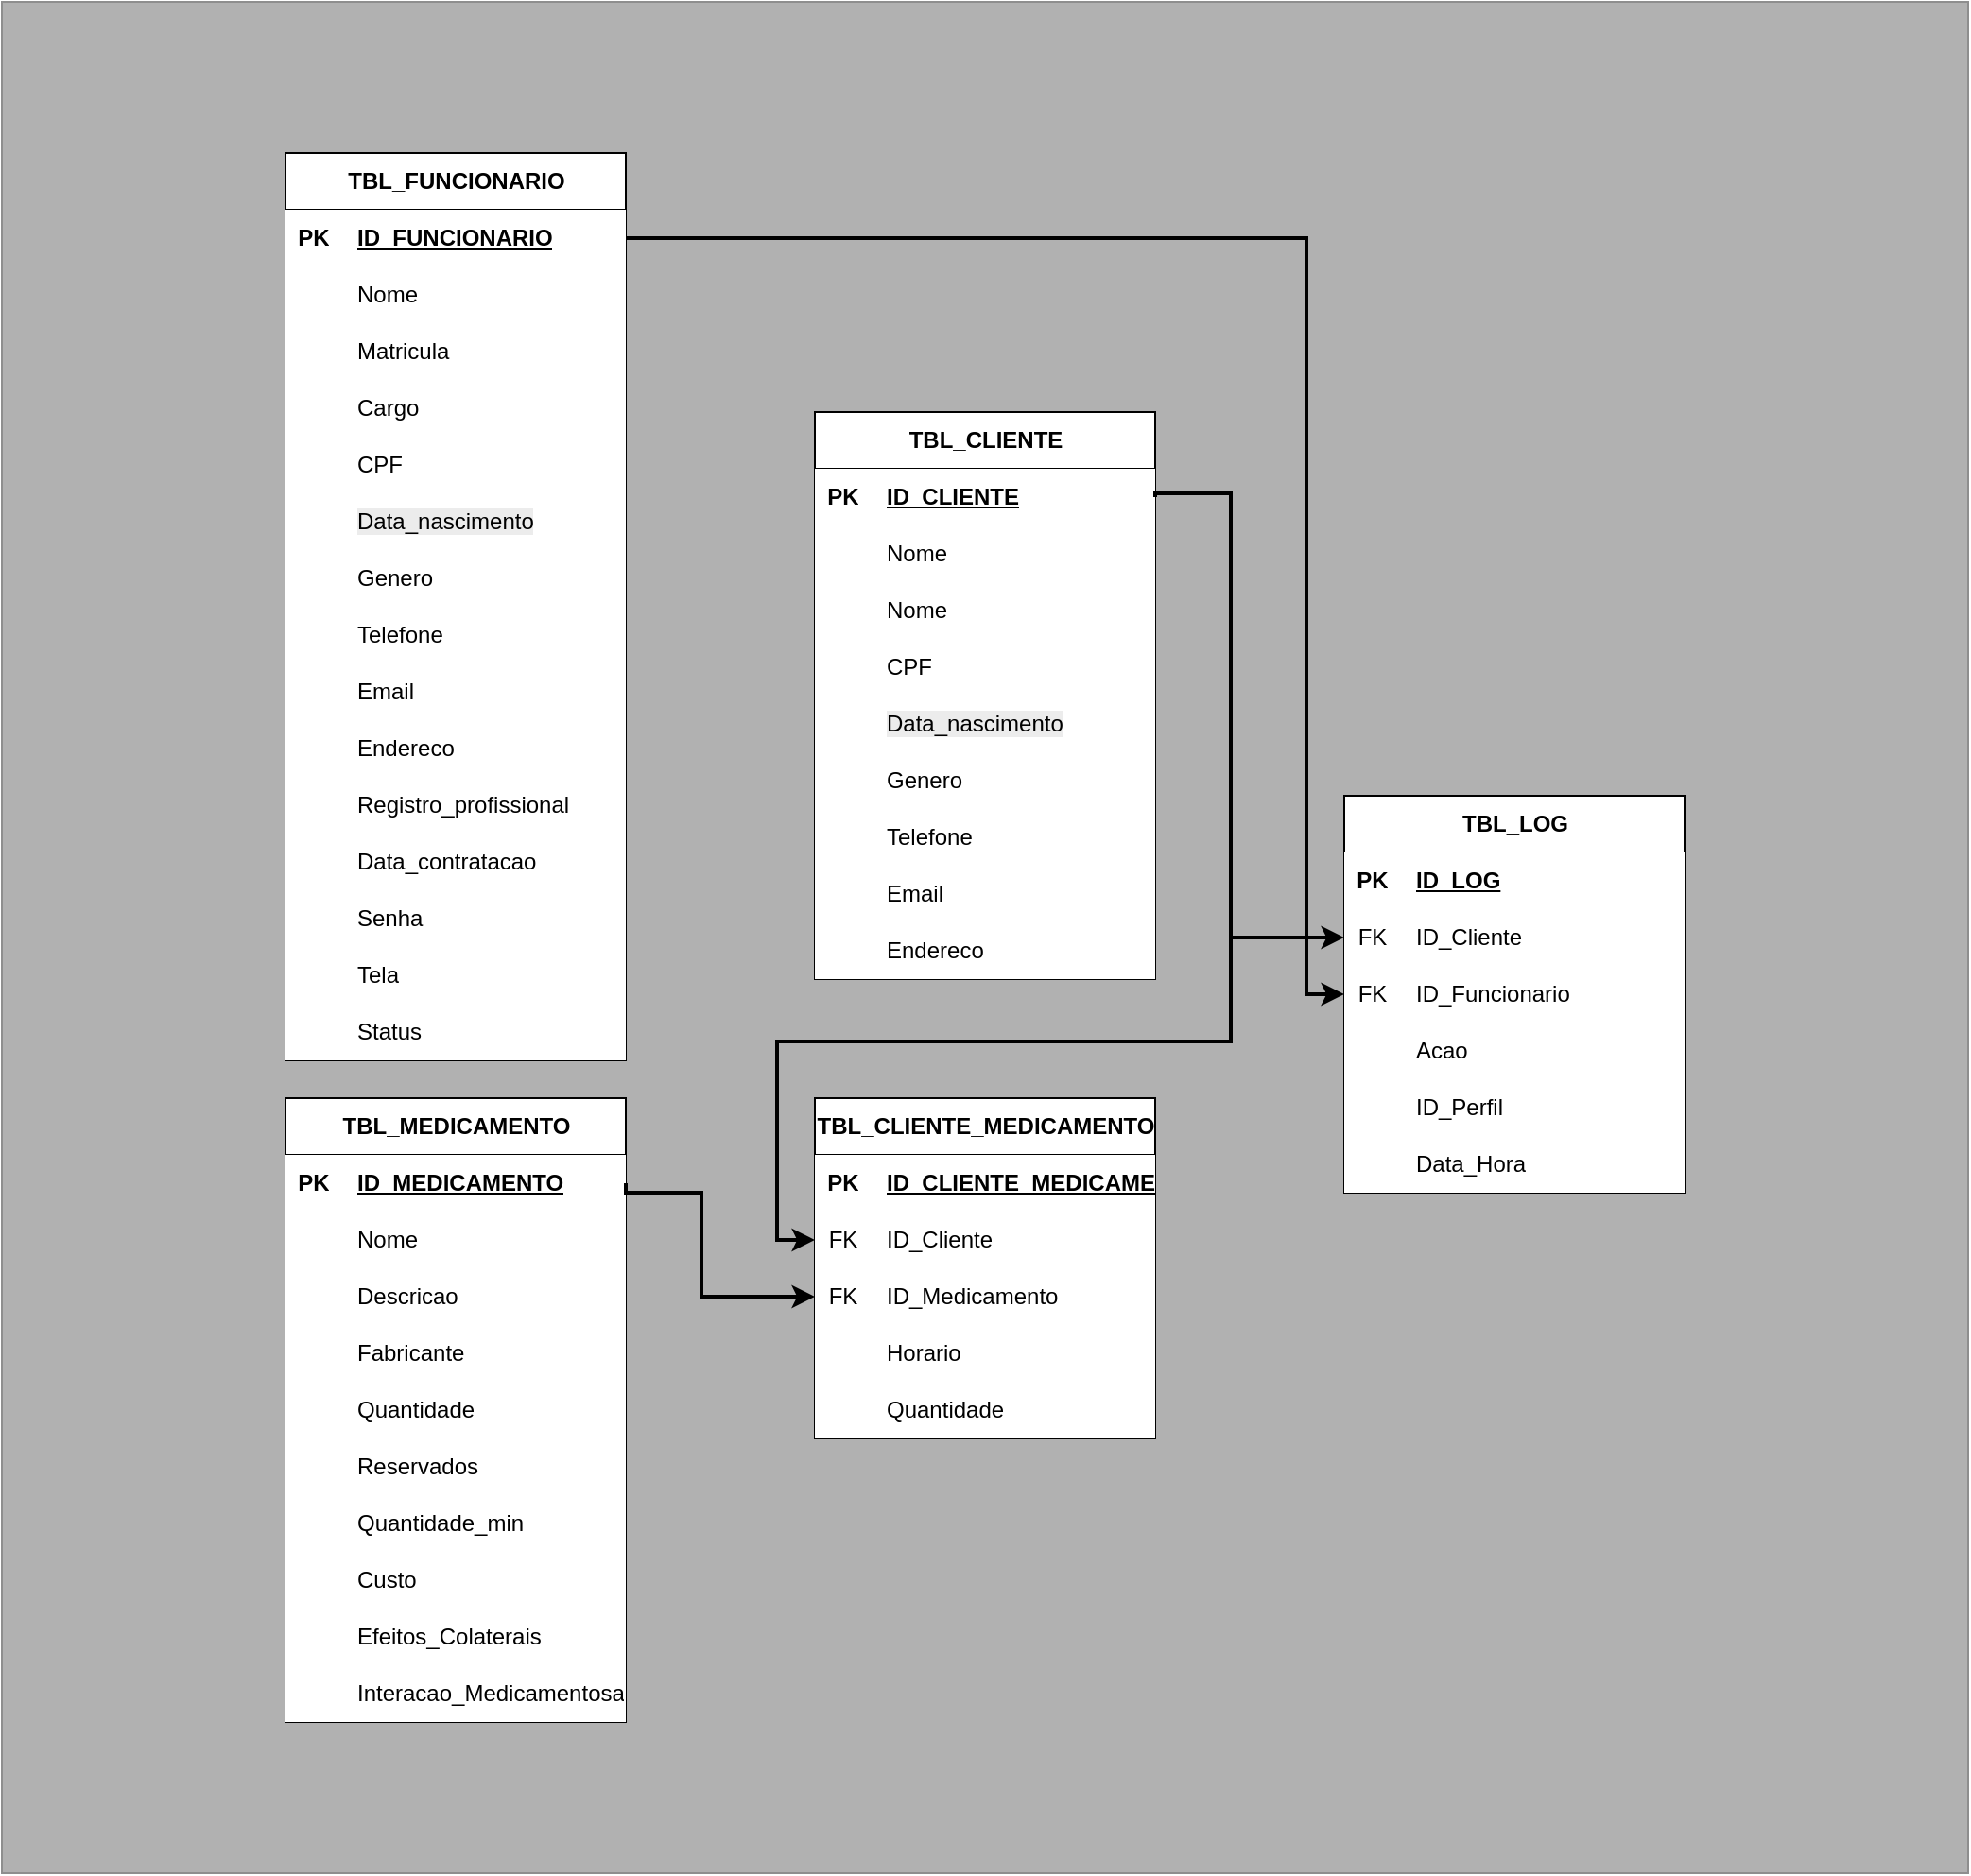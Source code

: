 <mxfile version="27.1.1">
  <diagram id="R2lEEEUBdFMjLlhIrx00" name="Page-1">
    <mxGraphModel dx="1787" dy="3187" grid="1" gridSize="10" guides="1" tooltips="1" connect="1" arrows="1" fold="1" page="1" pageScale="1" pageWidth="850" pageHeight="1100" math="0" shadow="0" extFonts="Permanent Marker^https://fonts.googleapis.com/css?family=Permanent+Marker">
      <root>
        <mxCell id="0" />
        <mxCell id="1" parent="0" />
        <mxCell id="wAN03dAoJCEaqv5T10zK-1" value="" style="rounded=0;whiteSpace=wrap;html=1;strokeColor=#8E8E8E;fillColor=#B1B1B1;" vertex="1" parent="1">
          <mxGeometry x="310" y="-1610" width="1040" height="990" as="geometry" />
        </mxCell>
        <mxCell id="UOVSBszDOQlBEGOEvt6C-40" value="&lt;font style=&quot;vertical-align: inherit;&quot;&gt;&lt;font style=&quot;vertical-align: inherit;&quot;&gt;TBL_CLIENTE&lt;/font&gt;&lt;/font&gt;" style="shape=table;startSize=30;container=1;collapsible=1;childLayout=tableLayout;fixedRows=1;rowLines=0;fontStyle=1;align=center;resizeLast=1;html=1;fillColor=default;" parent="1" vertex="1">
          <mxGeometry x="740" y="-1393" width="180" height="300" as="geometry" />
        </mxCell>
        <mxCell id="UOVSBszDOQlBEGOEvt6C-41" value="" style="shape=tableRow;horizontal=0;startSize=0;swimlaneHead=0;swimlaneBody=0;fillColor=default;collapsible=0;dropTarget=0;points=[[0,0.5],[1,0.5]];portConstraint=eastwest;top=0;left=0;right=0;bottom=1;" parent="UOVSBszDOQlBEGOEvt6C-40" vertex="1">
          <mxGeometry y="30" width="180" height="30" as="geometry" />
        </mxCell>
        <mxCell id="UOVSBszDOQlBEGOEvt6C-42" value="PK" style="shape=partialRectangle;connectable=0;fillColor=default;top=0;left=0;bottom=0;right=0;fontStyle=1;overflow=hidden;whiteSpace=wrap;html=1;" parent="UOVSBszDOQlBEGOEvt6C-41" vertex="1">
          <mxGeometry width="30" height="30" as="geometry">
            <mxRectangle width="30" height="30" as="alternateBounds" />
          </mxGeometry>
        </mxCell>
        <mxCell id="UOVSBszDOQlBEGOEvt6C-43" value="&lt;font style=&quot;vertical-align: inherit;&quot;&gt;&lt;font style=&quot;vertical-align: inherit;&quot;&gt;ID_CLIENTE&lt;/font&gt;&lt;/font&gt;" style="shape=partialRectangle;connectable=0;fillColor=default;top=0;left=0;bottom=0;right=0;align=left;spacingLeft=6;fontStyle=5;overflow=hidden;whiteSpace=wrap;html=1;" parent="UOVSBszDOQlBEGOEvt6C-41" vertex="1">
          <mxGeometry x="30" width="150" height="30" as="geometry">
            <mxRectangle width="150" height="30" as="alternateBounds" />
          </mxGeometry>
        </mxCell>
        <mxCell id="UOVSBszDOQlBEGOEvt6C-44" value="" style="shape=tableRow;horizontal=0;startSize=0;swimlaneHead=0;swimlaneBody=0;fillColor=default;collapsible=0;dropTarget=0;points=[[0,0.5],[1,0.5]];portConstraint=eastwest;top=0;left=0;right=0;bottom=0;" parent="UOVSBszDOQlBEGOEvt6C-40" vertex="1">
          <mxGeometry y="60" width="180" height="30" as="geometry" />
        </mxCell>
        <mxCell id="UOVSBszDOQlBEGOEvt6C-45" value="" style="shape=partialRectangle;connectable=0;fillColor=default;top=0;left=0;bottom=0;right=0;editable=1;overflow=hidden;whiteSpace=wrap;html=1;" parent="UOVSBszDOQlBEGOEvt6C-44" vertex="1">
          <mxGeometry width="30" height="30" as="geometry">
            <mxRectangle width="30" height="30" as="alternateBounds" />
          </mxGeometry>
        </mxCell>
        <mxCell id="UOVSBszDOQlBEGOEvt6C-46" value="Nome" style="shape=partialRectangle;connectable=0;fillColor=default;top=0;left=0;bottom=0;right=0;align=left;spacingLeft=6;overflow=hidden;whiteSpace=wrap;html=1;" parent="UOVSBszDOQlBEGOEvt6C-44" vertex="1">
          <mxGeometry x="30" width="150" height="30" as="geometry">
            <mxRectangle width="150" height="30" as="alternateBounds" />
          </mxGeometry>
        </mxCell>
        <mxCell id="UOVSBszDOQlBEGOEvt6C-352" value="" style="shape=tableRow;horizontal=0;startSize=0;swimlaneHead=0;swimlaneBody=0;fillColor=default;collapsible=0;dropTarget=0;points=[[0,0.5],[1,0.5]];portConstraint=eastwest;top=0;left=0;right=0;bottom=0;" parent="UOVSBszDOQlBEGOEvt6C-40" vertex="1">
          <mxGeometry y="90" width="180" height="30" as="geometry" />
        </mxCell>
        <mxCell id="UOVSBszDOQlBEGOEvt6C-353" value="" style="shape=partialRectangle;connectable=0;fillColor=default;top=0;left=0;bottom=0;right=0;editable=1;overflow=hidden;whiteSpace=wrap;html=1;" parent="UOVSBszDOQlBEGOEvt6C-352" vertex="1">
          <mxGeometry width="30" height="30" as="geometry">
            <mxRectangle width="30" height="30" as="alternateBounds" />
          </mxGeometry>
        </mxCell>
        <mxCell id="UOVSBszDOQlBEGOEvt6C-354" value="Nome" style="shape=partialRectangle;connectable=0;fillColor=default;top=0;left=0;bottom=0;right=0;align=left;spacingLeft=6;overflow=hidden;whiteSpace=wrap;html=1;" parent="UOVSBszDOQlBEGOEvt6C-352" vertex="1">
          <mxGeometry x="30" width="150" height="30" as="geometry">
            <mxRectangle width="150" height="30" as="alternateBounds" />
          </mxGeometry>
        </mxCell>
        <mxCell id="UOVSBszDOQlBEGOEvt6C-47" value="" style="shape=tableRow;horizontal=0;startSize=0;swimlaneHead=0;swimlaneBody=0;fillColor=default;collapsible=0;dropTarget=0;points=[[0,0.5],[1,0.5]];portConstraint=eastwest;top=0;left=0;right=0;bottom=0;" parent="UOVSBszDOQlBEGOEvt6C-40" vertex="1">
          <mxGeometry y="120" width="180" height="30" as="geometry" />
        </mxCell>
        <mxCell id="UOVSBszDOQlBEGOEvt6C-48" value="" style="shape=partialRectangle;connectable=0;fillColor=default;top=0;left=0;bottom=0;right=0;editable=1;overflow=hidden;whiteSpace=wrap;html=1;" parent="UOVSBszDOQlBEGOEvt6C-47" vertex="1">
          <mxGeometry width="30" height="30" as="geometry">
            <mxRectangle width="30" height="30" as="alternateBounds" />
          </mxGeometry>
        </mxCell>
        <mxCell id="UOVSBszDOQlBEGOEvt6C-49" value="CPF" style="shape=partialRectangle;connectable=0;fillColor=default;top=0;left=0;bottom=0;right=0;align=left;spacingLeft=6;overflow=hidden;whiteSpace=wrap;html=1;" parent="UOVSBszDOQlBEGOEvt6C-47" vertex="1">
          <mxGeometry x="30" width="150" height="30" as="geometry">
            <mxRectangle width="150" height="30" as="alternateBounds" />
          </mxGeometry>
        </mxCell>
        <mxCell id="UOVSBszDOQlBEGOEvt6C-149" style="shape=tableRow;horizontal=0;startSize=0;swimlaneHead=0;swimlaneBody=0;fillColor=default;collapsible=0;dropTarget=0;points=[[0,0.5],[1,0.5]];portConstraint=eastwest;top=0;left=0;right=0;bottom=0;" parent="UOVSBszDOQlBEGOEvt6C-40" vertex="1">
          <mxGeometry y="150" width="180" height="30" as="geometry" />
        </mxCell>
        <mxCell id="UOVSBszDOQlBEGOEvt6C-150" style="shape=partialRectangle;connectable=0;fillColor=default;top=0;left=0;bottom=0;right=0;editable=1;overflow=hidden;whiteSpace=wrap;html=1;" parent="UOVSBszDOQlBEGOEvt6C-149" vertex="1">
          <mxGeometry width="30" height="30" as="geometry">
            <mxRectangle width="30" height="30" as="alternateBounds" />
          </mxGeometry>
        </mxCell>
        <mxCell id="UOVSBszDOQlBEGOEvt6C-151" value="&lt;span style=&quot;color: rgb(0, 0, 0); font-family: Helvetica; font-size: 12px; font-style: normal; font-variant-ligatures: normal; font-variant-caps: normal; font-weight: 400; letter-spacing: normal; orphans: 2; text-align: left; text-indent: 0px; text-transform: none; widows: 2; word-spacing: 0px; -webkit-text-stroke-width: 0px; white-space: normal; background-color: rgb(236, 236, 236); text-decoration-thickness: initial; text-decoration-style: initial; text-decoration-color: initial; float: none; display: inline !important;&quot;&gt;Data_nascimento&lt;/span&gt;" style="shape=partialRectangle;connectable=0;fillColor=default;top=0;left=0;bottom=0;right=0;align=left;spacingLeft=6;overflow=hidden;whiteSpace=wrap;html=1;" parent="UOVSBszDOQlBEGOEvt6C-149" vertex="1">
          <mxGeometry x="30" width="150" height="30" as="geometry">
            <mxRectangle width="150" height="30" as="alternateBounds" />
          </mxGeometry>
        </mxCell>
        <mxCell id="UOVSBszDOQlBEGOEvt6C-50" value="" style="shape=tableRow;horizontal=0;startSize=0;swimlaneHead=0;swimlaneBody=0;fillColor=default;collapsible=0;dropTarget=0;points=[[0,0.5],[1,0.5]];portConstraint=eastwest;top=0;left=0;right=0;bottom=0;" parent="UOVSBszDOQlBEGOEvt6C-40" vertex="1">
          <mxGeometry y="180" width="180" height="30" as="geometry" />
        </mxCell>
        <mxCell id="UOVSBszDOQlBEGOEvt6C-51" value="" style="shape=partialRectangle;connectable=0;fillColor=default;top=0;left=0;bottom=0;right=0;editable=1;overflow=hidden;whiteSpace=wrap;html=1;" parent="UOVSBszDOQlBEGOEvt6C-50" vertex="1">
          <mxGeometry width="30" height="30" as="geometry">
            <mxRectangle width="30" height="30" as="alternateBounds" />
          </mxGeometry>
        </mxCell>
        <mxCell id="UOVSBszDOQlBEGOEvt6C-52" value="Genero" style="shape=partialRectangle;connectable=0;fillColor=default;top=0;left=0;bottom=0;right=0;align=left;spacingLeft=6;overflow=hidden;whiteSpace=wrap;html=1;" parent="UOVSBszDOQlBEGOEvt6C-50" vertex="1">
          <mxGeometry x="30" width="150" height="30" as="geometry">
            <mxRectangle width="150" height="30" as="alternateBounds" />
          </mxGeometry>
        </mxCell>
        <mxCell id="UOVSBszDOQlBEGOEvt6C-152" style="shape=tableRow;horizontal=0;startSize=0;swimlaneHead=0;swimlaneBody=0;fillColor=default;collapsible=0;dropTarget=0;points=[[0,0.5],[1,0.5]];portConstraint=eastwest;top=0;left=0;right=0;bottom=0;" parent="UOVSBszDOQlBEGOEvt6C-40" vertex="1">
          <mxGeometry y="210" width="180" height="30" as="geometry" />
        </mxCell>
        <mxCell id="UOVSBszDOQlBEGOEvt6C-153" style="shape=partialRectangle;connectable=0;fillColor=default;top=0;left=0;bottom=0;right=0;editable=1;overflow=hidden;whiteSpace=wrap;html=1;" parent="UOVSBszDOQlBEGOEvt6C-152" vertex="1">
          <mxGeometry width="30" height="30" as="geometry">
            <mxRectangle width="30" height="30" as="alternateBounds" />
          </mxGeometry>
        </mxCell>
        <mxCell id="UOVSBszDOQlBEGOEvt6C-154" value="Telefone" style="shape=partialRectangle;connectable=0;fillColor=default;top=0;left=0;bottom=0;right=0;align=left;spacingLeft=6;overflow=hidden;whiteSpace=wrap;html=1;" parent="UOVSBszDOQlBEGOEvt6C-152" vertex="1">
          <mxGeometry x="30" width="150" height="30" as="geometry">
            <mxRectangle width="150" height="30" as="alternateBounds" />
          </mxGeometry>
        </mxCell>
        <mxCell id="UOVSBszDOQlBEGOEvt6C-165" style="shape=tableRow;horizontal=0;startSize=0;swimlaneHead=0;swimlaneBody=0;fillColor=default;collapsible=0;dropTarget=0;points=[[0,0.5],[1,0.5]];portConstraint=eastwest;top=0;left=0;right=0;bottom=0;" parent="UOVSBszDOQlBEGOEvt6C-40" vertex="1">
          <mxGeometry y="240" width="180" height="30" as="geometry" />
        </mxCell>
        <mxCell id="UOVSBszDOQlBEGOEvt6C-166" style="shape=partialRectangle;connectable=0;fillColor=default;top=0;left=0;bottom=0;right=0;editable=1;overflow=hidden;whiteSpace=wrap;html=1;" parent="UOVSBszDOQlBEGOEvt6C-165" vertex="1">
          <mxGeometry width="30" height="30" as="geometry">
            <mxRectangle width="30" height="30" as="alternateBounds" />
          </mxGeometry>
        </mxCell>
        <mxCell id="UOVSBszDOQlBEGOEvt6C-167" value="Email" style="shape=partialRectangle;connectable=0;fillColor=default;top=0;left=0;bottom=0;right=0;align=left;spacingLeft=6;overflow=hidden;whiteSpace=wrap;html=1;" parent="UOVSBszDOQlBEGOEvt6C-165" vertex="1">
          <mxGeometry x="30" width="150" height="30" as="geometry">
            <mxRectangle width="150" height="30" as="alternateBounds" />
          </mxGeometry>
        </mxCell>
        <mxCell id="UOVSBszDOQlBEGOEvt6C-168" style="shape=tableRow;horizontal=0;startSize=0;swimlaneHead=0;swimlaneBody=0;fillColor=default;collapsible=0;dropTarget=0;points=[[0,0.5],[1,0.5]];portConstraint=eastwest;top=0;left=0;right=0;bottom=0;" parent="UOVSBszDOQlBEGOEvt6C-40" vertex="1">
          <mxGeometry y="270" width="180" height="30" as="geometry" />
        </mxCell>
        <mxCell id="UOVSBszDOQlBEGOEvt6C-169" style="shape=partialRectangle;connectable=0;fillColor=default;top=0;left=0;bottom=0;right=0;editable=1;overflow=hidden;whiteSpace=wrap;html=1;" parent="UOVSBszDOQlBEGOEvt6C-168" vertex="1">
          <mxGeometry width="30" height="30" as="geometry">
            <mxRectangle width="30" height="30" as="alternateBounds" />
          </mxGeometry>
        </mxCell>
        <mxCell id="UOVSBszDOQlBEGOEvt6C-170" value="Endereco" style="shape=partialRectangle;connectable=0;fillColor=default;top=0;left=0;bottom=0;right=0;align=left;spacingLeft=6;overflow=hidden;whiteSpace=wrap;html=1;" parent="UOVSBszDOQlBEGOEvt6C-168" vertex="1">
          <mxGeometry x="30" width="150" height="30" as="geometry">
            <mxRectangle width="150" height="30" as="alternateBounds" />
          </mxGeometry>
        </mxCell>
        <mxCell id="UOVSBszDOQlBEGOEvt6C-66" value="&lt;font style=&quot;vertical-align: inherit;&quot;&gt;&lt;font style=&quot;vertical-align: inherit;&quot;&gt;TBL_MEDICAMENTO&lt;/font&gt;&lt;/font&gt;" style="shape=table;startSize=30;container=1;collapsible=1;childLayout=tableLayout;fixedRows=1;rowLines=0;fontStyle=1;align=center;resizeLast=1;html=1;fillColor=default;" parent="1" vertex="1">
          <mxGeometry x="460" y="-1030" width="180" height="330" as="geometry" />
        </mxCell>
        <mxCell id="UOVSBszDOQlBEGOEvt6C-67" value="" style="shape=tableRow;horizontal=0;startSize=0;swimlaneHead=0;swimlaneBody=0;fillColor=default;collapsible=0;dropTarget=0;points=[[0,0.5],[1,0.5]];portConstraint=eastwest;top=0;left=0;right=0;bottom=1;" parent="UOVSBszDOQlBEGOEvt6C-66" vertex="1">
          <mxGeometry y="30" width="180" height="30" as="geometry" />
        </mxCell>
        <mxCell id="UOVSBszDOQlBEGOEvt6C-68" value="PK" style="shape=partialRectangle;connectable=0;fillColor=default;top=0;left=0;bottom=0;right=0;fontStyle=1;overflow=hidden;whiteSpace=wrap;html=1;" parent="UOVSBszDOQlBEGOEvt6C-67" vertex="1">
          <mxGeometry width="30" height="30" as="geometry">
            <mxRectangle width="30" height="30" as="alternateBounds" />
          </mxGeometry>
        </mxCell>
        <mxCell id="UOVSBszDOQlBEGOEvt6C-69" value="&lt;font style=&quot;vertical-align: inherit;&quot;&gt;&lt;font style=&quot;vertical-align: inherit;&quot;&gt;ID_MEDICAMENTO&lt;/font&gt;&lt;/font&gt;" style="shape=partialRectangle;connectable=0;fillColor=default;top=0;left=0;bottom=0;right=0;align=left;spacingLeft=6;fontStyle=5;overflow=hidden;whiteSpace=wrap;html=1;" parent="UOVSBszDOQlBEGOEvt6C-67" vertex="1">
          <mxGeometry x="30" width="150" height="30" as="geometry">
            <mxRectangle width="150" height="30" as="alternateBounds" />
          </mxGeometry>
        </mxCell>
        <mxCell id="UOVSBszDOQlBEGOEvt6C-70" value="" style="shape=tableRow;horizontal=0;startSize=0;swimlaneHead=0;swimlaneBody=0;fillColor=default;collapsible=0;dropTarget=0;points=[[0,0.5],[1,0.5]];portConstraint=eastwest;top=0;left=0;right=0;bottom=0;" parent="UOVSBszDOQlBEGOEvt6C-66" vertex="1">
          <mxGeometry y="60" width="180" height="30" as="geometry" />
        </mxCell>
        <mxCell id="UOVSBszDOQlBEGOEvt6C-71" value="" style="shape=partialRectangle;connectable=0;fillColor=default;top=0;left=0;bottom=0;right=0;editable=1;overflow=hidden;whiteSpace=wrap;html=1;" parent="UOVSBszDOQlBEGOEvt6C-70" vertex="1">
          <mxGeometry width="30" height="30" as="geometry">
            <mxRectangle width="30" height="30" as="alternateBounds" />
          </mxGeometry>
        </mxCell>
        <mxCell id="UOVSBszDOQlBEGOEvt6C-72" value="Nome" style="shape=partialRectangle;connectable=0;fillColor=default;top=0;left=0;bottom=0;right=0;align=left;spacingLeft=6;overflow=hidden;whiteSpace=wrap;html=1;" parent="UOVSBszDOQlBEGOEvt6C-70" vertex="1">
          <mxGeometry x="30" width="150" height="30" as="geometry">
            <mxRectangle width="150" height="30" as="alternateBounds" />
          </mxGeometry>
        </mxCell>
        <mxCell id="UOVSBszDOQlBEGOEvt6C-73" value="" style="shape=tableRow;horizontal=0;startSize=0;swimlaneHead=0;swimlaneBody=0;fillColor=default;collapsible=0;dropTarget=0;points=[[0,0.5],[1,0.5]];portConstraint=eastwest;top=0;left=0;right=0;bottom=0;" parent="UOVSBszDOQlBEGOEvt6C-66" vertex="1">
          <mxGeometry y="90" width="180" height="30" as="geometry" />
        </mxCell>
        <mxCell id="UOVSBszDOQlBEGOEvt6C-74" value="" style="shape=partialRectangle;connectable=0;fillColor=default;top=0;left=0;bottom=0;right=0;editable=1;overflow=hidden;whiteSpace=wrap;html=1;" parent="UOVSBszDOQlBEGOEvt6C-73" vertex="1">
          <mxGeometry width="30" height="30" as="geometry">
            <mxRectangle width="30" height="30" as="alternateBounds" />
          </mxGeometry>
        </mxCell>
        <mxCell id="UOVSBszDOQlBEGOEvt6C-75" value="Descricao" style="shape=partialRectangle;connectable=0;fillColor=default;top=0;left=0;bottom=0;right=0;align=left;spacingLeft=6;overflow=hidden;whiteSpace=wrap;html=1;" parent="UOVSBszDOQlBEGOEvt6C-73" vertex="1">
          <mxGeometry x="30" width="150" height="30" as="geometry">
            <mxRectangle width="150" height="30" as="alternateBounds" />
          </mxGeometry>
        </mxCell>
        <mxCell id="UOVSBszDOQlBEGOEvt6C-76" value="" style="shape=tableRow;horizontal=0;startSize=0;swimlaneHead=0;swimlaneBody=0;fillColor=default;collapsible=0;dropTarget=0;points=[[0,0.5],[1,0.5]];portConstraint=eastwest;top=0;left=0;right=0;bottom=0;" parent="UOVSBszDOQlBEGOEvt6C-66" vertex="1">
          <mxGeometry y="120" width="180" height="30" as="geometry" />
        </mxCell>
        <mxCell id="UOVSBszDOQlBEGOEvt6C-77" value="" style="shape=partialRectangle;connectable=0;fillColor=default;top=0;left=0;bottom=0;right=0;editable=1;overflow=hidden;whiteSpace=wrap;html=1;" parent="UOVSBszDOQlBEGOEvt6C-76" vertex="1">
          <mxGeometry width="30" height="30" as="geometry">
            <mxRectangle width="30" height="30" as="alternateBounds" />
          </mxGeometry>
        </mxCell>
        <mxCell id="UOVSBszDOQlBEGOEvt6C-78" value="Fabricante" style="shape=partialRectangle;connectable=0;fillColor=default;top=0;left=0;bottom=0;right=0;align=left;spacingLeft=6;overflow=hidden;whiteSpace=wrap;html=1;" parent="UOVSBszDOQlBEGOEvt6C-76" vertex="1">
          <mxGeometry x="30" width="150" height="30" as="geometry">
            <mxRectangle width="150" height="30" as="alternateBounds" />
          </mxGeometry>
        </mxCell>
        <mxCell id="UOVSBszDOQlBEGOEvt6C-235" style="shape=tableRow;horizontal=0;startSize=0;swimlaneHead=0;swimlaneBody=0;fillColor=default;collapsible=0;dropTarget=0;points=[[0,0.5],[1,0.5]];portConstraint=eastwest;top=0;left=0;right=0;bottom=0;" parent="UOVSBszDOQlBEGOEvt6C-66" vertex="1">
          <mxGeometry y="150" width="180" height="30" as="geometry" />
        </mxCell>
        <mxCell id="UOVSBszDOQlBEGOEvt6C-236" style="shape=partialRectangle;connectable=0;fillColor=default;top=0;left=0;bottom=0;right=0;editable=1;overflow=hidden;whiteSpace=wrap;html=1;" parent="UOVSBszDOQlBEGOEvt6C-235" vertex="1">
          <mxGeometry width="30" height="30" as="geometry">
            <mxRectangle width="30" height="30" as="alternateBounds" />
          </mxGeometry>
        </mxCell>
        <mxCell id="UOVSBszDOQlBEGOEvt6C-237" value="Quantidade" style="shape=partialRectangle;connectable=0;fillColor=default;top=0;left=0;bottom=0;right=0;align=left;spacingLeft=6;overflow=hidden;whiteSpace=wrap;html=1;" parent="UOVSBszDOQlBEGOEvt6C-235" vertex="1">
          <mxGeometry x="30" width="150" height="30" as="geometry">
            <mxRectangle width="150" height="30" as="alternateBounds" />
          </mxGeometry>
        </mxCell>
        <mxCell id="UOVSBszDOQlBEGOEvt6C-241" style="shape=tableRow;horizontal=0;startSize=0;swimlaneHead=0;swimlaneBody=0;fillColor=default;collapsible=0;dropTarget=0;points=[[0,0.5],[1,0.5]];portConstraint=eastwest;top=0;left=0;right=0;bottom=0;" parent="UOVSBszDOQlBEGOEvt6C-66" vertex="1">
          <mxGeometry y="180" width="180" height="30" as="geometry" />
        </mxCell>
        <mxCell id="UOVSBszDOQlBEGOEvt6C-242" style="shape=partialRectangle;connectable=0;fillColor=default;top=0;left=0;bottom=0;right=0;editable=1;overflow=hidden;whiteSpace=wrap;html=1;" parent="UOVSBszDOQlBEGOEvt6C-241" vertex="1">
          <mxGeometry width="30" height="30" as="geometry">
            <mxRectangle width="30" height="30" as="alternateBounds" />
          </mxGeometry>
        </mxCell>
        <mxCell id="UOVSBszDOQlBEGOEvt6C-243" value="Reservados" style="shape=partialRectangle;connectable=0;fillColor=default;top=0;left=0;bottom=0;right=0;align=left;spacingLeft=6;overflow=hidden;whiteSpace=wrap;html=1;" parent="UOVSBszDOQlBEGOEvt6C-241" vertex="1">
          <mxGeometry x="30" width="150" height="30" as="geometry">
            <mxRectangle width="150" height="30" as="alternateBounds" />
          </mxGeometry>
        </mxCell>
        <mxCell id="UOVSBszDOQlBEGOEvt6C-232" style="shape=tableRow;horizontal=0;startSize=0;swimlaneHead=0;swimlaneBody=0;fillColor=default;collapsible=0;dropTarget=0;points=[[0,0.5],[1,0.5]];portConstraint=eastwest;top=0;left=0;right=0;bottom=0;" parent="UOVSBszDOQlBEGOEvt6C-66" vertex="1">
          <mxGeometry y="210" width="180" height="30" as="geometry" />
        </mxCell>
        <mxCell id="UOVSBszDOQlBEGOEvt6C-233" style="shape=partialRectangle;connectable=0;fillColor=default;top=0;left=0;bottom=0;right=0;editable=1;overflow=hidden;whiteSpace=wrap;html=1;" parent="UOVSBszDOQlBEGOEvt6C-232" vertex="1">
          <mxGeometry width="30" height="30" as="geometry">
            <mxRectangle width="30" height="30" as="alternateBounds" />
          </mxGeometry>
        </mxCell>
        <mxCell id="UOVSBszDOQlBEGOEvt6C-234" value="Quantidade_min" style="shape=partialRectangle;connectable=0;fillColor=default;top=0;left=0;bottom=0;right=0;align=left;spacingLeft=6;overflow=hidden;whiteSpace=wrap;html=1;" parent="UOVSBszDOQlBEGOEvt6C-232" vertex="1">
          <mxGeometry x="30" width="150" height="30" as="geometry">
            <mxRectangle width="150" height="30" as="alternateBounds" />
          </mxGeometry>
        </mxCell>
        <mxCell id="UOVSBszDOQlBEGOEvt6C-229" style="shape=tableRow;horizontal=0;startSize=0;swimlaneHead=0;swimlaneBody=0;fillColor=default;collapsible=0;dropTarget=0;points=[[0,0.5],[1,0.5]];portConstraint=eastwest;top=0;left=0;right=0;bottom=0;" parent="UOVSBszDOQlBEGOEvt6C-66" vertex="1">
          <mxGeometry y="240" width="180" height="30" as="geometry" />
        </mxCell>
        <mxCell id="UOVSBszDOQlBEGOEvt6C-230" style="shape=partialRectangle;connectable=0;fillColor=default;top=0;left=0;bottom=0;right=0;editable=1;overflow=hidden;whiteSpace=wrap;html=1;" parent="UOVSBszDOQlBEGOEvt6C-229" vertex="1">
          <mxGeometry width="30" height="30" as="geometry">
            <mxRectangle width="30" height="30" as="alternateBounds" />
          </mxGeometry>
        </mxCell>
        <mxCell id="UOVSBszDOQlBEGOEvt6C-231" value="Custo" style="shape=partialRectangle;connectable=0;fillColor=default;top=0;left=0;bottom=0;right=0;align=left;spacingLeft=6;overflow=hidden;whiteSpace=wrap;html=1;" parent="UOVSBszDOQlBEGOEvt6C-229" vertex="1">
          <mxGeometry x="30" width="150" height="30" as="geometry">
            <mxRectangle width="150" height="30" as="alternateBounds" />
          </mxGeometry>
        </mxCell>
        <mxCell id="UOVSBszDOQlBEGOEvt6C-226" style="shape=tableRow;horizontal=0;startSize=0;swimlaneHead=0;swimlaneBody=0;fillColor=default;collapsible=0;dropTarget=0;points=[[0,0.5],[1,0.5]];portConstraint=eastwest;top=0;left=0;right=0;bottom=0;" parent="UOVSBszDOQlBEGOEvt6C-66" vertex="1">
          <mxGeometry y="270" width="180" height="30" as="geometry" />
        </mxCell>
        <mxCell id="UOVSBszDOQlBEGOEvt6C-227" style="shape=partialRectangle;connectable=0;fillColor=default;top=0;left=0;bottom=0;right=0;editable=1;overflow=hidden;whiteSpace=wrap;html=1;" parent="UOVSBszDOQlBEGOEvt6C-226" vertex="1">
          <mxGeometry width="30" height="30" as="geometry">
            <mxRectangle width="30" height="30" as="alternateBounds" />
          </mxGeometry>
        </mxCell>
        <mxCell id="UOVSBszDOQlBEGOEvt6C-228" value="Efeitos_Colaterais" style="shape=partialRectangle;connectable=0;fillColor=default;top=0;left=0;bottom=0;right=0;align=left;spacingLeft=6;overflow=hidden;whiteSpace=wrap;html=1;" parent="UOVSBszDOQlBEGOEvt6C-226" vertex="1">
          <mxGeometry x="30" width="150" height="30" as="geometry">
            <mxRectangle width="150" height="30" as="alternateBounds" />
          </mxGeometry>
        </mxCell>
        <mxCell id="UOVSBszDOQlBEGOEvt6C-223" style="shape=tableRow;horizontal=0;startSize=0;swimlaneHead=0;swimlaneBody=0;fillColor=default;collapsible=0;dropTarget=0;points=[[0,0.5],[1,0.5]];portConstraint=eastwest;top=0;left=0;right=0;bottom=0;" parent="UOVSBszDOQlBEGOEvt6C-66" vertex="1">
          <mxGeometry y="300" width="180" height="30" as="geometry" />
        </mxCell>
        <mxCell id="UOVSBszDOQlBEGOEvt6C-224" style="shape=partialRectangle;connectable=0;fillColor=default;top=0;left=0;bottom=0;right=0;editable=1;overflow=hidden;whiteSpace=wrap;html=1;" parent="UOVSBszDOQlBEGOEvt6C-223" vertex="1">
          <mxGeometry width="30" height="30" as="geometry">
            <mxRectangle width="30" height="30" as="alternateBounds" />
          </mxGeometry>
        </mxCell>
        <mxCell id="UOVSBszDOQlBEGOEvt6C-225" value="Interacao_Medicamentosa" style="shape=partialRectangle;connectable=0;fillColor=default;top=0;left=0;bottom=0;right=0;align=left;spacingLeft=6;overflow=hidden;whiteSpace=wrap;html=1;" parent="UOVSBszDOQlBEGOEvt6C-223" vertex="1">
          <mxGeometry x="30" width="150" height="30" as="geometry">
            <mxRectangle width="150" height="30" as="alternateBounds" />
          </mxGeometry>
        </mxCell>
        <mxCell id="UOVSBszDOQlBEGOEvt6C-79" value="&lt;font style=&quot;vertical-align: inherit;&quot;&gt;&lt;font style=&quot;vertical-align: inherit;&quot;&gt;TBL_CLIENTE_MEDICAMENTO&lt;/font&gt;&lt;/font&gt;" style="shape=table;startSize=30;container=1;collapsible=1;childLayout=tableLayout;fixedRows=1;rowLines=0;fontStyle=1;align=center;resizeLast=1;html=1;fillColor=default;" parent="1" vertex="1">
          <mxGeometry x="740" y="-1030" width="180" height="180" as="geometry" />
        </mxCell>
        <mxCell id="UOVSBszDOQlBEGOEvt6C-80" value="" style="shape=tableRow;horizontal=0;startSize=0;swimlaneHead=0;swimlaneBody=0;fillColor=default;collapsible=0;dropTarget=0;points=[[0,0.5],[1,0.5]];portConstraint=eastwest;top=0;left=0;right=0;bottom=1;" parent="UOVSBszDOQlBEGOEvt6C-79" vertex="1">
          <mxGeometry y="30" width="180" height="30" as="geometry" />
        </mxCell>
        <mxCell id="UOVSBszDOQlBEGOEvt6C-81" value="PK" style="shape=partialRectangle;connectable=0;fillColor=default;top=0;left=0;bottom=0;right=0;fontStyle=1;overflow=hidden;whiteSpace=wrap;html=1;" parent="UOVSBszDOQlBEGOEvt6C-80" vertex="1">
          <mxGeometry width="30" height="30" as="geometry">
            <mxRectangle width="30" height="30" as="alternateBounds" />
          </mxGeometry>
        </mxCell>
        <mxCell id="UOVSBszDOQlBEGOEvt6C-82" value="&lt;font style=&quot;vertical-align: inherit;&quot;&gt;&lt;font style=&quot;vertical-align: inherit;&quot;&gt;ID_CLIENTE_MEDICAMENTO&lt;/font&gt;&lt;/font&gt;" style="shape=partialRectangle;connectable=0;fillColor=default;top=0;left=0;bottom=0;right=0;align=left;spacingLeft=6;fontStyle=5;overflow=hidden;whiteSpace=wrap;html=1;" parent="UOVSBszDOQlBEGOEvt6C-80" vertex="1">
          <mxGeometry x="30" width="150" height="30" as="geometry">
            <mxRectangle width="150" height="30" as="alternateBounds" />
          </mxGeometry>
        </mxCell>
        <mxCell id="UOVSBszDOQlBEGOEvt6C-83" value="" style="shape=tableRow;horizontal=0;startSize=0;swimlaneHead=0;swimlaneBody=0;fillColor=default;collapsible=0;dropTarget=0;points=[[0,0.5],[1,0.5]];portConstraint=eastwest;top=0;left=0;right=0;bottom=0;" parent="UOVSBszDOQlBEGOEvt6C-79" vertex="1">
          <mxGeometry y="60" width="180" height="30" as="geometry" />
        </mxCell>
        <mxCell id="UOVSBszDOQlBEGOEvt6C-84" value="FK" style="shape=partialRectangle;connectable=0;fillColor=default;top=0;left=0;bottom=0;right=0;editable=1;overflow=hidden;whiteSpace=wrap;html=1;" parent="UOVSBszDOQlBEGOEvt6C-83" vertex="1">
          <mxGeometry width="30" height="30" as="geometry">
            <mxRectangle width="30" height="30" as="alternateBounds" />
          </mxGeometry>
        </mxCell>
        <mxCell id="UOVSBszDOQlBEGOEvt6C-85" value="ID_Cliente" style="shape=partialRectangle;connectable=0;fillColor=default;top=0;left=0;bottom=0;right=0;align=left;spacingLeft=6;overflow=hidden;whiteSpace=wrap;html=1;" parent="UOVSBszDOQlBEGOEvt6C-83" vertex="1">
          <mxGeometry x="30" width="150" height="30" as="geometry">
            <mxRectangle width="150" height="30" as="alternateBounds" />
          </mxGeometry>
        </mxCell>
        <mxCell id="UOVSBszDOQlBEGOEvt6C-86" value="" style="shape=tableRow;horizontal=0;startSize=0;swimlaneHead=0;swimlaneBody=0;fillColor=default;collapsible=0;dropTarget=0;points=[[0,0.5],[1,0.5]];portConstraint=eastwest;top=0;left=0;right=0;bottom=0;" parent="UOVSBszDOQlBEGOEvt6C-79" vertex="1">
          <mxGeometry y="90" width="180" height="30" as="geometry" />
        </mxCell>
        <mxCell id="UOVSBszDOQlBEGOEvt6C-87" value="FK" style="shape=partialRectangle;connectable=0;fillColor=default;top=0;left=0;bottom=0;right=0;editable=1;overflow=hidden;whiteSpace=wrap;html=1;" parent="UOVSBszDOQlBEGOEvt6C-86" vertex="1">
          <mxGeometry width="30" height="30" as="geometry">
            <mxRectangle width="30" height="30" as="alternateBounds" />
          </mxGeometry>
        </mxCell>
        <mxCell id="UOVSBszDOQlBEGOEvt6C-88" value="ID_Medicamento" style="shape=partialRectangle;connectable=0;fillColor=default;top=0;left=0;bottom=0;right=0;align=left;spacingLeft=6;overflow=hidden;whiteSpace=wrap;html=1;" parent="UOVSBszDOQlBEGOEvt6C-86" vertex="1">
          <mxGeometry x="30" width="150" height="30" as="geometry">
            <mxRectangle width="150" height="30" as="alternateBounds" />
          </mxGeometry>
        </mxCell>
        <mxCell id="UOVSBszDOQlBEGOEvt6C-89" value="" style="shape=tableRow;horizontal=0;startSize=0;swimlaneHead=0;swimlaneBody=0;fillColor=default;collapsible=0;dropTarget=0;points=[[0,0.5],[1,0.5]];portConstraint=eastwest;top=0;left=0;right=0;bottom=0;" parent="UOVSBszDOQlBEGOEvt6C-79" vertex="1">
          <mxGeometry y="120" width="180" height="30" as="geometry" />
        </mxCell>
        <mxCell id="UOVSBszDOQlBEGOEvt6C-90" value="" style="shape=partialRectangle;connectable=0;fillColor=default;top=0;left=0;bottom=0;right=0;editable=1;overflow=hidden;whiteSpace=wrap;html=1;" parent="UOVSBszDOQlBEGOEvt6C-89" vertex="1">
          <mxGeometry width="30" height="30" as="geometry">
            <mxRectangle width="30" height="30" as="alternateBounds" />
          </mxGeometry>
        </mxCell>
        <mxCell id="UOVSBszDOQlBEGOEvt6C-91" value="Horario" style="shape=partialRectangle;connectable=0;fillColor=default;top=0;left=0;bottom=0;right=0;align=left;spacingLeft=6;overflow=hidden;whiteSpace=wrap;html=1;" parent="UOVSBszDOQlBEGOEvt6C-89" vertex="1">
          <mxGeometry x="30" width="150" height="30" as="geometry">
            <mxRectangle width="150" height="30" as="alternateBounds" />
          </mxGeometry>
        </mxCell>
        <mxCell id="UOVSBszDOQlBEGOEvt6C-346" style="shape=tableRow;horizontal=0;startSize=0;swimlaneHead=0;swimlaneBody=0;fillColor=default;collapsible=0;dropTarget=0;points=[[0,0.5],[1,0.5]];portConstraint=eastwest;top=0;left=0;right=0;bottom=0;" parent="UOVSBszDOQlBEGOEvt6C-79" vertex="1">
          <mxGeometry y="150" width="180" height="30" as="geometry" />
        </mxCell>
        <mxCell id="UOVSBszDOQlBEGOEvt6C-347" style="shape=partialRectangle;connectable=0;fillColor=default;top=0;left=0;bottom=0;right=0;editable=1;overflow=hidden;whiteSpace=wrap;html=1;" parent="UOVSBszDOQlBEGOEvt6C-346" vertex="1">
          <mxGeometry width="30" height="30" as="geometry">
            <mxRectangle width="30" height="30" as="alternateBounds" />
          </mxGeometry>
        </mxCell>
        <mxCell id="UOVSBszDOQlBEGOEvt6C-348" value="Quantidade" style="shape=partialRectangle;connectable=0;fillColor=default;top=0;left=0;bottom=0;right=0;align=left;spacingLeft=6;overflow=hidden;whiteSpace=wrap;html=1;" parent="UOVSBszDOQlBEGOEvt6C-346" vertex="1">
          <mxGeometry x="30" width="150" height="30" as="geometry">
            <mxRectangle width="150" height="30" as="alternateBounds" />
          </mxGeometry>
        </mxCell>
        <mxCell id="UOVSBszDOQlBEGOEvt6C-171" value="&lt;font style=&quot;vertical-align: inherit;&quot;&gt;&lt;font style=&quot;vertical-align: inherit;&quot;&gt;TBL_FUNCIONARIO&lt;/font&gt;&lt;/font&gt;" style="shape=table;startSize=30;container=1;collapsible=1;childLayout=tableLayout;fixedRows=1;rowLines=0;fontStyle=1;align=center;resizeLast=1;html=1;fillColor=default;" parent="1" vertex="1">
          <mxGeometry x="460" y="-1530" width="180" height="480" as="geometry" />
        </mxCell>
        <mxCell id="UOVSBszDOQlBEGOEvt6C-172" value="" style="shape=tableRow;horizontal=0;startSize=0;swimlaneHead=0;swimlaneBody=0;fillColor=default;collapsible=0;dropTarget=0;points=[[0,0.5],[1,0.5]];portConstraint=eastwest;top=0;left=0;right=0;bottom=1;" parent="UOVSBszDOQlBEGOEvt6C-171" vertex="1">
          <mxGeometry y="30" width="180" height="30" as="geometry" />
        </mxCell>
        <mxCell id="UOVSBszDOQlBEGOEvt6C-173" value="PK" style="shape=partialRectangle;connectable=0;fillColor=default;top=0;left=0;bottom=0;right=0;fontStyle=1;overflow=hidden;whiteSpace=wrap;html=1;" parent="UOVSBszDOQlBEGOEvt6C-172" vertex="1">
          <mxGeometry width="30" height="30" as="geometry">
            <mxRectangle width="30" height="30" as="alternateBounds" />
          </mxGeometry>
        </mxCell>
        <mxCell id="UOVSBszDOQlBEGOEvt6C-174" value="&lt;font style=&quot;vertical-align: inherit;&quot;&gt;&lt;font style=&quot;vertical-align: inherit;&quot;&gt;ID_FUNCIONARIO&lt;/font&gt;&lt;/font&gt;" style="shape=partialRectangle;connectable=0;fillColor=default;top=0;left=0;bottom=0;right=0;align=left;spacingLeft=6;fontStyle=5;overflow=hidden;whiteSpace=wrap;html=1;" parent="UOVSBszDOQlBEGOEvt6C-172" vertex="1">
          <mxGeometry x="30" width="150" height="30" as="geometry">
            <mxRectangle width="150" height="30" as="alternateBounds" />
          </mxGeometry>
        </mxCell>
        <mxCell id="UOVSBszDOQlBEGOEvt6C-175" value="" style="shape=tableRow;horizontal=0;startSize=0;swimlaneHead=0;swimlaneBody=0;fillColor=default;collapsible=0;dropTarget=0;points=[[0,0.5],[1,0.5]];portConstraint=eastwest;top=0;left=0;right=0;bottom=0;" parent="UOVSBszDOQlBEGOEvt6C-171" vertex="1">
          <mxGeometry y="60" width="180" height="30" as="geometry" />
        </mxCell>
        <mxCell id="UOVSBszDOQlBEGOEvt6C-176" value="" style="shape=partialRectangle;connectable=0;fillColor=default;top=0;left=0;bottom=0;right=0;editable=1;overflow=hidden;whiteSpace=wrap;html=1;" parent="UOVSBszDOQlBEGOEvt6C-175" vertex="1">
          <mxGeometry width="30" height="30" as="geometry">
            <mxRectangle width="30" height="30" as="alternateBounds" />
          </mxGeometry>
        </mxCell>
        <mxCell id="UOVSBszDOQlBEGOEvt6C-177" value="Nome" style="shape=partialRectangle;connectable=0;fillColor=default;top=0;left=0;bottom=0;right=0;align=left;spacingLeft=6;overflow=hidden;whiteSpace=wrap;html=1;" parent="UOVSBszDOQlBEGOEvt6C-175" vertex="1">
          <mxGeometry x="30" width="150" height="30" as="geometry">
            <mxRectangle width="150" height="30" as="alternateBounds" />
          </mxGeometry>
        </mxCell>
        <mxCell id="UOVSBszDOQlBEGOEvt6C-199" style="shape=tableRow;horizontal=0;startSize=0;swimlaneHead=0;swimlaneBody=0;fillColor=default;collapsible=0;dropTarget=0;points=[[0,0.5],[1,0.5]];portConstraint=eastwest;top=0;left=0;right=0;bottom=0;" parent="UOVSBszDOQlBEGOEvt6C-171" vertex="1">
          <mxGeometry y="90" width="180" height="30" as="geometry" />
        </mxCell>
        <mxCell id="UOVSBszDOQlBEGOEvt6C-200" style="shape=partialRectangle;connectable=0;fillColor=default;top=0;left=0;bottom=0;right=0;editable=1;overflow=hidden;whiteSpace=wrap;html=1;" parent="UOVSBszDOQlBEGOEvt6C-199" vertex="1">
          <mxGeometry width="30" height="30" as="geometry">
            <mxRectangle width="30" height="30" as="alternateBounds" />
          </mxGeometry>
        </mxCell>
        <mxCell id="UOVSBszDOQlBEGOEvt6C-201" value="Matricula" style="shape=partialRectangle;connectable=0;fillColor=default;top=0;left=0;bottom=0;right=0;align=left;spacingLeft=6;overflow=hidden;whiteSpace=wrap;html=1;" parent="UOVSBszDOQlBEGOEvt6C-199" vertex="1">
          <mxGeometry x="30" width="150" height="30" as="geometry">
            <mxRectangle width="150" height="30" as="alternateBounds" />
          </mxGeometry>
        </mxCell>
        <mxCell id="UOVSBszDOQlBEGOEvt6C-202" style="shape=tableRow;horizontal=0;startSize=0;swimlaneHead=0;swimlaneBody=0;fillColor=default;collapsible=0;dropTarget=0;points=[[0,0.5],[1,0.5]];portConstraint=eastwest;top=0;left=0;right=0;bottom=0;" parent="UOVSBszDOQlBEGOEvt6C-171" vertex="1">
          <mxGeometry y="120" width="180" height="30" as="geometry" />
        </mxCell>
        <mxCell id="UOVSBszDOQlBEGOEvt6C-203" style="shape=partialRectangle;connectable=0;fillColor=default;top=0;left=0;bottom=0;right=0;editable=1;overflow=hidden;whiteSpace=wrap;html=1;" parent="UOVSBszDOQlBEGOEvt6C-202" vertex="1">
          <mxGeometry width="30" height="30" as="geometry">
            <mxRectangle width="30" height="30" as="alternateBounds" />
          </mxGeometry>
        </mxCell>
        <mxCell id="UOVSBszDOQlBEGOEvt6C-204" value="Cargo" style="shape=partialRectangle;connectable=0;fillColor=default;top=0;left=0;bottom=0;right=0;align=left;spacingLeft=6;overflow=hidden;whiteSpace=wrap;html=1;" parent="UOVSBszDOQlBEGOEvt6C-202" vertex="1">
          <mxGeometry x="30" width="150" height="30" as="geometry">
            <mxRectangle width="150" height="30" as="alternateBounds" />
          </mxGeometry>
        </mxCell>
        <mxCell id="UOVSBszDOQlBEGOEvt6C-178" value="" style="shape=tableRow;horizontal=0;startSize=0;swimlaneHead=0;swimlaneBody=0;fillColor=default;collapsible=0;dropTarget=0;points=[[0,0.5],[1,0.5]];portConstraint=eastwest;top=0;left=0;right=0;bottom=0;" parent="UOVSBszDOQlBEGOEvt6C-171" vertex="1">
          <mxGeometry y="150" width="180" height="30" as="geometry" />
        </mxCell>
        <mxCell id="UOVSBszDOQlBEGOEvt6C-179" value="" style="shape=partialRectangle;connectable=0;fillColor=default;top=0;left=0;bottom=0;right=0;editable=1;overflow=hidden;whiteSpace=wrap;html=1;" parent="UOVSBszDOQlBEGOEvt6C-178" vertex="1">
          <mxGeometry width="30" height="30" as="geometry">
            <mxRectangle width="30" height="30" as="alternateBounds" />
          </mxGeometry>
        </mxCell>
        <mxCell id="UOVSBszDOQlBEGOEvt6C-180" value="CPF" style="shape=partialRectangle;connectable=0;fillColor=default;top=0;left=0;bottom=0;right=0;align=left;spacingLeft=6;overflow=hidden;whiteSpace=wrap;html=1;" parent="UOVSBszDOQlBEGOEvt6C-178" vertex="1">
          <mxGeometry x="30" width="150" height="30" as="geometry">
            <mxRectangle width="150" height="30" as="alternateBounds" />
          </mxGeometry>
        </mxCell>
        <mxCell id="UOVSBszDOQlBEGOEvt6C-181" style="shape=tableRow;horizontal=0;startSize=0;swimlaneHead=0;swimlaneBody=0;fillColor=default;collapsible=0;dropTarget=0;points=[[0,0.5],[1,0.5]];portConstraint=eastwest;top=0;left=0;right=0;bottom=0;" parent="UOVSBszDOQlBEGOEvt6C-171" vertex="1">
          <mxGeometry y="180" width="180" height="30" as="geometry" />
        </mxCell>
        <mxCell id="UOVSBszDOQlBEGOEvt6C-182" style="shape=partialRectangle;connectable=0;fillColor=default;top=0;left=0;bottom=0;right=0;editable=1;overflow=hidden;whiteSpace=wrap;html=1;" parent="UOVSBszDOQlBEGOEvt6C-181" vertex="1">
          <mxGeometry width="30" height="30" as="geometry">
            <mxRectangle width="30" height="30" as="alternateBounds" />
          </mxGeometry>
        </mxCell>
        <mxCell id="UOVSBszDOQlBEGOEvt6C-183" value="&lt;span style=&quot;color: rgb(0, 0, 0); font-family: Helvetica; font-size: 12px; font-style: normal; font-variant-ligatures: normal; font-variant-caps: normal; font-weight: 400; letter-spacing: normal; orphans: 2; text-align: left; text-indent: 0px; text-transform: none; widows: 2; word-spacing: 0px; -webkit-text-stroke-width: 0px; white-space: normal; background-color: rgb(236, 236, 236); text-decoration-thickness: initial; text-decoration-style: initial; text-decoration-color: initial; float: none; display: inline !important;&quot;&gt;Data_nascimento&lt;/span&gt;" style="shape=partialRectangle;connectable=0;fillColor=default;top=0;left=0;bottom=0;right=0;align=left;spacingLeft=6;overflow=hidden;whiteSpace=wrap;html=1;" parent="UOVSBszDOQlBEGOEvt6C-181" vertex="1">
          <mxGeometry x="30" width="150" height="30" as="geometry">
            <mxRectangle width="150" height="30" as="alternateBounds" />
          </mxGeometry>
        </mxCell>
        <mxCell id="UOVSBszDOQlBEGOEvt6C-184" value="" style="shape=tableRow;horizontal=0;startSize=0;swimlaneHead=0;swimlaneBody=0;fillColor=default;collapsible=0;dropTarget=0;points=[[0,0.5],[1,0.5]];portConstraint=eastwest;top=0;left=0;right=0;bottom=0;" parent="UOVSBszDOQlBEGOEvt6C-171" vertex="1">
          <mxGeometry y="210" width="180" height="30" as="geometry" />
        </mxCell>
        <mxCell id="UOVSBszDOQlBEGOEvt6C-185" value="" style="shape=partialRectangle;connectable=0;fillColor=default;top=0;left=0;bottom=0;right=0;editable=1;overflow=hidden;whiteSpace=wrap;html=1;" parent="UOVSBszDOQlBEGOEvt6C-184" vertex="1">
          <mxGeometry width="30" height="30" as="geometry">
            <mxRectangle width="30" height="30" as="alternateBounds" />
          </mxGeometry>
        </mxCell>
        <mxCell id="UOVSBszDOQlBEGOEvt6C-186" value="Genero" style="shape=partialRectangle;connectable=0;fillColor=default;top=0;left=0;bottom=0;right=0;align=left;spacingLeft=6;overflow=hidden;whiteSpace=wrap;html=1;" parent="UOVSBszDOQlBEGOEvt6C-184" vertex="1">
          <mxGeometry x="30" width="150" height="30" as="geometry">
            <mxRectangle width="150" height="30" as="alternateBounds" />
          </mxGeometry>
        </mxCell>
        <mxCell id="UOVSBszDOQlBEGOEvt6C-187" style="shape=tableRow;horizontal=0;startSize=0;swimlaneHead=0;swimlaneBody=0;fillColor=default;collapsible=0;dropTarget=0;points=[[0,0.5],[1,0.5]];portConstraint=eastwest;top=0;left=0;right=0;bottom=0;" parent="UOVSBszDOQlBEGOEvt6C-171" vertex="1">
          <mxGeometry y="240" width="180" height="30" as="geometry" />
        </mxCell>
        <mxCell id="UOVSBszDOQlBEGOEvt6C-188" style="shape=partialRectangle;connectable=0;fillColor=default;top=0;left=0;bottom=0;right=0;editable=1;overflow=hidden;whiteSpace=wrap;html=1;" parent="UOVSBszDOQlBEGOEvt6C-187" vertex="1">
          <mxGeometry width="30" height="30" as="geometry">
            <mxRectangle width="30" height="30" as="alternateBounds" />
          </mxGeometry>
        </mxCell>
        <mxCell id="UOVSBszDOQlBEGOEvt6C-189" value="Telefone" style="shape=partialRectangle;connectable=0;fillColor=default;top=0;left=0;bottom=0;right=0;align=left;spacingLeft=6;overflow=hidden;whiteSpace=wrap;html=1;" parent="UOVSBszDOQlBEGOEvt6C-187" vertex="1">
          <mxGeometry x="30" width="150" height="30" as="geometry">
            <mxRectangle width="150" height="30" as="alternateBounds" />
          </mxGeometry>
        </mxCell>
        <mxCell id="UOVSBszDOQlBEGOEvt6C-190" style="shape=tableRow;horizontal=0;startSize=0;swimlaneHead=0;swimlaneBody=0;fillColor=default;collapsible=0;dropTarget=0;points=[[0,0.5],[1,0.5]];portConstraint=eastwest;top=0;left=0;right=0;bottom=0;" parent="UOVSBszDOQlBEGOEvt6C-171" vertex="1">
          <mxGeometry y="270" width="180" height="30" as="geometry" />
        </mxCell>
        <mxCell id="UOVSBszDOQlBEGOEvt6C-191" style="shape=partialRectangle;connectable=0;fillColor=default;top=0;left=0;bottom=0;right=0;editable=1;overflow=hidden;whiteSpace=wrap;html=1;" parent="UOVSBszDOQlBEGOEvt6C-190" vertex="1">
          <mxGeometry width="30" height="30" as="geometry">
            <mxRectangle width="30" height="30" as="alternateBounds" />
          </mxGeometry>
        </mxCell>
        <mxCell id="UOVSBszDOQlBEGOEvt6C-192" value="Email" style="shape=partialRectangle;connectable=0;fillColor=default;top=0;left=0;bottom=0;right=0;align=left;spacingLeft=6;overflow=hidden;whiteSpace=wrap;html=1;" parent="UOVSBszDOQlBEGOEvt6C-190" vertex="1">
          <mxGeometry x="30" width="150" height="30" as="geometry">
            <mxRectangle width="150" height="30" as="alternateBounds" />
          </mxGeometry>
        </mxCell>
        <mxCell id="UOVSBszDOQlBEGOEvt6C-193" style="shape=tableRow;horizontal=0;startSize=0;swimlaneHead=0;swimlaneBody=0;fillColor=default;collapsible=0;dropTarget=0;points=[[0,0.5],[1,0.5]];portConstraint=eastwest;top=0;left=0;right=0;bottom=0;" parent="UOVSBszDOQlBEGOEvt6C-171" vertex="1">
          <mxGeometry y="300" width="180" height="30" as="geometry" />
        </mxCell>
        <mxCell id="UOVSBszDOQlBEGOEvt6C-194" style="shape=partialRectangle;connectable=0;fillColor=default;top=0;left=0;bottom=0;right=0;editable=1;overflow=hidden;whiteSpace=wrap;html=1;" parent="UOVSBszDOQlBEGOEvt6C-193" vertex="1">
          <mxGeometry width="30" height="30" as="geometry">
            <mxRectangle width="30" height="30" as="alternateBounds" />
          </mxGeometry>
        </mxCell>
        <mxCell id="UOVSBszDOQlBEGOEvt6C-195" value="Endereco" style="shape=partialRectangle;connectable=0;fillColor=default;top=0;left=0;bottom=0;right=0;align=left;spacingLeft=6;overflow=hidden;whiteSpace=wrap;html=1;" parent="UOVSBszDOQlBEGOEvt6C-193" vertex="1">
          <mxGeometry x="30" width="150" height="30" as="geometry">
            <mxRectangle width="150" height="30" as="alternateBounds" />
          </mxGeometry>
        </mxCell>
        <mxCell id="UOVSBszDOQlBEGOEvt6C-196" style="shape=tableRow;horizontal=0;startSize=0;swimlaneHead=0;swimlaneBody=0;fillColor=default;collapsible=0;dropTarget=0;points=[[0,0.5],[1,0.5]];portConstraint=eastwest;top=0;left=0;right=0;bottom=0;" parent="UOVSBszDOQlBEGOEvt6C-171" vertex="1">
          <mxGeometry y="330" width="180" height="30" as="geometry" />
        </mxCell>
        <mxCell id="UOVSBszDOQlBEGOEvt6C-197" style="shape=partialRectangle;connectable=0;fillColor=default;top=0;left=0;bottom=0;right=0;editable=1;overflow=hidden;whiteSpace=wrap;html=1;" parent="UOVSBszDOQlBEGOEvt6C-196" vertex="1">
          <mxGeometry width="30" height="30" as="geometry">
            <mxRectangle width="30" height="30" as="alternateBounds" />
          </mxGeometry>
        </mxCell>
        <mxCell id="UOVSBszDOQlBEGOEvt6C-198" value="Registro_profissional" style="shape=partialRectangle;connectable=0;fillColor=default;top=0;left=0;bottom=0;right=0;align=left;spacingLeft=6;overflow=hidden;whiteSpace=wrap;html=1;" parent="UOVSBszDOQlBEGOEvt6C-196" vertex="1">
          <mxGeometry x="30" width="150" height="30" as="geometry">
            <mxRectangle width="150" height="30" as="alternateBounds" />
          </mxGeometry>
        </mxCell>
        <mxCell id="UOVSBszDOQlBEGOEvt6C-205" style="shape=tableRow;horizontal=0;startSize=0;swimlaneHead=0;swimlaneBody=0;fillColor=default;collapsible=0;dropTarget=0;points=[[0,0.5],[1,0.5]];portConstraint=eastwest;top=0;left=0;right=0;bottom=0;" parent="UOVSBszDOQlBEGOEvt6C-171" vertex="1">
          <mxGeometry y="360" width="180" height="30" as="geometry" />
        </mxCell>
        <mxCell id="UOVSBszDOQlBEGOEvt6C-206" style="shape=partialRectangle;connectable=0;fillColor=default;top=0;left=0;bottom=0;right=0;editable=1;overflow=hidden;whiteSpace=wrap;html=1;" parent="UOVSBszDOQlBEGOEvt6C-205" vertex="1">
          <mxGeometry width="30" height="30" as="geometry">
            <mxRectangle width="30" height="30" as="alternateBounds" />
          </mxGeometry>
        </mxCell>
        <mxCell id="UOVSBszDOQlBEGOEvt6C-207" value="Data_contratacao" style="shape=partialRectangle;connectable=0;fillColor=default;top=0;left=0;bottom=0;right=0;align=left;spacingLeft=6;overflow=hidden;whiteSpace=wrap;html=1;" parent="UOVSBszDOQlBEGOEvt6C-205" vertex="1">
          <mxGeometry x="30" width="150" height="30" as="geometry">
            <mxRectangle width="150" height="30" as="alternateBounds" />
          </mxGeometry>
        </mxCell>
        <mxCell id="4Pnfc8qX70cKnbqGymBf-28" style="shape=tableRow;horizontal=0;startSize=0;swimlaneHead=0;swimlaneBody=0;fillColor=default;collapsible=0;dropTarget=0;points=[[0,0.5],[1,0.5]];portConstraint=eastwest;top=0;left=0;right=0;bottom=0;" parent="UOVSBszDOQlBEGOEvt6C-171" vertex="1">
          <mxGeometry y="390" width="180" height="30" as="geometry" />
        </mxCell>
        <mxCell id="4Pnfc8qX70cKnbqGymBf-29" style="shape=partialRectangle;connectable=0;fillColor=default;top=0;left=0;bottom=0;right=0;editable=1;overflow=hidden;whiteSpace=wrap;html=1;" parent="4Pnfc8qX70cKnbqGymBf-28" vertex="1">
          <mxGeometry width="30" height="30" as="geometry">
            <mxRectangle width="30" height="30" as="alternateBounds" />
          </mxGeometry>
        </mxCell>
        <mxCell id="4Pnfc8qX70cKnbqGymBf-30" value="Senha" style="shape=partialRectangle;connectable=0;fillColor=default;top=0;left=0;bottom=0;right=0;align=left;spacingLeft=6;overflow=hidden;whiteSpace=wrap;html=1;" parent="4Pnfc8qX70cKnbqGymBf-28" vertex="1">
          <mxGeometry x="30" width="150" height="30" as="geometry">
            <mxRectangle width="150" height="30" as="alternateBounds" />
          </mxGeometry>
        </mxCell>
        <mxCell id="4Pnfc8qX70cKnbqGymBf-31" style="shape=tableRow;horizontal=0;startSize=0;swimlaneHead=0;swimlaneBody=0;fillColor=default;collapsible=0;dropTarget=0;points=[[0,0.5],[1,0.5]];portConstraint=eastwest;top=0;left=0;right=0;bottom=0;" parent="UOVSBszDOQlBEGOEvt6C-171" vertex="1">
          <mxGeometry y="420" width="180" height="30" as="geometry" />
        </mxCell>
        <mxCell id="4Pnfc8qX70cKnbqGymBf-32" style="shape=partialRectangle;connectable=0;fillColor=default;top=0;left=0;bottom=0;right=0;editable=1;overflow=hidden;whiteSpace=wrap;html=1;" parent="4Pnfc8qX70cKnbqGymBf-31" vertex="1">
          <mxGeometry width="30" height="30" as="geometry">
            <mxRectangle width="30" height="30" as="alternateBounds" />
          </mxGeometry>
        </mxCell>
        <mxCell id="4Pnfc8qX70cKnbqGymBf-33" value="Tela" style="shape=partialRectangle;connectable=0;fillColor=default;top=0;left=0;bottom=0;right=0;align=left;spacingLeft=6;overflow=hidden;whiteSpace=wrap;html=1;" parent="4Pnfc8qX70cKnbqGymBf-31" vertex="1">
          <mxGeometry x="30" width="150" height="30" as="geometry">
            <mxRectangle width="150" height="30" as="alternateBounds" />
          </mxGeometry>
        </mxCell>
        <mxCell id="UOVSBszDOQlBEGOEvt6C-208" style="shape=tableRow;horizontal=0;startSize=0;swimlaneHead=0;swimlaneBody=0;fillColor=default;collapsible=0;dropTarget=0;points=[[0,0.5],[1,0.5]];portConstraint=eastwest;top=0;left=0;right=0;bottom=0;" parent="UOVSBszDOQlBEGOEvt6C-171" vertex="1">
          <mxGeometry y="450" width="180" height="30" as="geometry" />
        </mxCell>
        <mxCell id="UOVSBszDOQlBEGOEvt6C-209" style="shape=partialRectangle;connectable=0;fillColor=default;top=0;left=0;bottom=0;right=0;editable=1;overflow=hidden;whiteSpace=wrap;html=1;" parent="UOVSBszDOQlBEGOEvt6C-208" vertex="1">
          <mxGeometry width="30" height="30" as="geometry">
            <mxRectangle width="30" height="30" as="alternateBounds" />
          </mxGeometry>
        </mxCell>
        <mxCell id="UOVSBszDOQlBEGOEvt6C-210" value="Status" style="shape=partialRectangle;connectable=0;fillColor=default;top=0;left=0;bottom=0;right=0;align=left;spacingLeft=6;overflow=hidden;whiteSpace=wrap;html=1;" parent="UOVSBszDOQlBEGOEvt6C-208" vertex="1">
          <mxGeometry x="30" width="150" height="30" as="geometry">
            <mxRectangle width="150" height="30" as="alternateBounds" />
          </mxGeometry>
        </mxCell>
        <mxCell id="UOVSBszDOQlBEGOEvt6C-334" style="edgeStyle=orthogonalEdgeStyle;rounded=0;orthogonalLoop=1;jettySize=auto;html=1;exitX=1;exitY=0.5;exitDx=0;exitDy=0;entryX=0;entryY=0.5;entryDx=0;entryDy=0;" parent="1" source="UOVSBszDOQlBEGOEvt6C-172" edge="1">
          <mxGeometry relative="1" as="geometry" />
        </mxCell>
        <mxCell id="UOVSBszDOQlBEGOEvt6C-349" style="edgeStyle=orthogonalEdgeStyle;rounded=0;orthogonalLoop=1;jettySize=auto;html=1;exitX=1;exitY=0.5;exitDx=0;exitDy=0;entryX=0;entryY=0.5;entryDx=0;entryDy=0;strokeWidth=2;" parent="1" source="UOVSBszDOQlBEGOEvt6C-41" target="UOVSBszDOQlBEGOEvt6C-83" edge="1">
          <mxGeometry relative="1" as="geometry">
            <Array as="points">
              <mxPoint x="920" y="-1350" />
              <mxPoint x="960" y="-1350" />
              <mxPoint x="960" y="-1060" />
              <mxPoint x="720" y="-1060" />
              <mxPoint x="720" y="-955" />
            </Array>
          </mxGeometry>
        </mxCell>
        <mxCell id="UOVSBszDOQlBEGOEvt6C-350" style="edgeStyle=orthogonalEdgeStyle;rounded=0;orthogonalLoop=1;jettySize=auto;html=1;exitX=1;exitY=0.5;exitDx=0;exitDy=0;entryX=0;entryY=0.5;entryDx=0;entryDy=0;strokeWidth=2;" parent="1" source="UOVSBszDOQlBEGOEvt6C-67" target="UOVSBszDOQlBEGOEvt6C-86" edge="1">
          <mxGeometry relative="1" as="geometry">
            <Array as="points">
              <mxPoint x="640" y="-980" />
              <mxPoint x="680" y="-980" />
              <mxPoint x="680" y="-925" />
            </Array>
            <mxPoint x="690" y="-850" as="targetPoint" />
          </mxGeometry>
        </mxCell>
        <mxCell id="aw7JtnufeJbjz1FhurWH-1" value="&lt;font style=&quot;vertical-align: inherit;&quot;&gt;&lt;font style=&quot;vertical-align: inherit;&quot;&gt;&lt;font style=&quot;vertical-align: inherit;&quot;&gt;&lt;font style=&quot;vertical-align: inherit;&quot;&gt;&lt;font style=&quot;vertical-align: inherit;&quot;&gt;&lt;font style=&quot;vertical-align: inherit;&quot;&gt;TBL_LOG&lt;/font&gt;&lt;/font&gt;&lt;/font&gt;&lt;/font&gt;&lt;/font&gt;&lt;/font&gt;" style="shape=table;startSize=30;container=1;collapsible=1;childLayout=tableLayout;fixedRows=1;rowLines=0;fontStyle=1;align=center;resizeLast=1;html=1;fillColor=default;" parent="1" vertex="1">
          <mxGeometry x="1020" y="-1190" width="180" height="210" as="geometry" />
        </mxCell>
        <mxCell id="aw7JtnufeJbjz1FhurWH-2" value="" style="shape=tableRow;horizontal=0;startSize=0;swimlaneHead=0;swimlaneBody=0;fillColor=default;collapsible=0;dropTarget=0;points=[[0,0.5],[1,0.5]];portConstraint=eastwest;top=0;left=0;right=0;bottom=1;" parent="aw7JtnufeJbjz1FhurWH-1" vertex="1">
          <mxGeometry y="30" width="180" height="30" as="geometry" />
        </mxCell>
        <mxCell id="aw7JtnufeJbjz1FhurWH-3" value="PK" style="shape=partialRectangle;connectable=0;fillColor=default;top=0;left=0;bottom=0;right=0;fontStyle=1;overflow=hidden;whiteSpace=wrap;html=1;" parent="aw7JtnufeJbjz1FhurWH-2" vertex="1">
          <mxGeometry width="30" height="30" as="geometry">
            <mxRectangle width="30" height="30" as="alternateBounds" />
          </mxGeometry>
        </mxCell>
        <mxCell id="aw7JtnufeJbjz1FhurWH-4" value="&lt;font style=&quot;vertical-align: inherit;&quot;&gt;&lt;font style=&quot;vertical-align: inherit;&quot;&gt;&lt;font style=&quot;vertical-align: inherit;&quot;&gt;&lt;font style=&quot;vertical-align: inherit;&quot;&gt;ID_LOG&lt;/font&gt;&lt;/font&gt;&lt;/font&gt;&lt;/font&gt;" style="shape=partialRectangle;connectable=0;fillColor=default;top=0;left=0;bottom=0;right=0;align=left;spacingLeft=6;fontStyle=5;overflow=hidden;whiteSpace=wrap;html=1;" parent="aw7JtnufeJbjz1FhurWH-2" vertex="1">
          <mxGeometry x="30" width="150" height="30" as="geometry">
            <mxRectangle width="150" height="30" as="alternateBounds" />
          </mxGeometry>
        </mxCell>
        <mxCell id="aw7JtnufeJbjz1FhurWH-5" value="" style="shape=tableRow;horizontal=0;startSize=0;swimlaneHead=0;swimlaneBody=0;fillColor=default;collapsible=0;dropTarget=0;points=[[0,0.5],[1,0.5]];portConstraint=eastwest;top=0;left=0;right=0;bottom=0;" parent="aw7JtnufeJbjz1FhurWH-1" vertex="1">
          <mxGeometry y="60" width="180" height="30" as="geometry" />
        </mxCell>
        <mxCell id="aw7JtnufeJbjz1FhurWH-6" value="FK" style="shape=partialRectangle;connectable=0;fillColor=default;top=0;left=0;bottom=0;right=0;editable=1;overflow=hidden;whiteSpace=wrap;html=1;" parent="aw7JtnufeJbjz1FhurWH-5" vertex="1">
          <mxGeometry width="30" height="30" as="geometry">
            <mxRectangle width="30" height="30" as="alternateBounds" />
          </mxGeometry>
        </mxCell>
        <mxCell id="aw7JtnufeJbjz1FhurWH-7" value="ID_Cliente" style="shape=partialRectangle;connectable=0;fillColor=default;top=0;left=0;bottom=0;right=0;align=left;spacingLeft=6;overflow=hidden;whiteSpace=wrap;html=1;" parent="aw7JtnufeJbjz1FhurWH-5" vertex="1">
          <mxGeometry x="30" width="150" height="30" as="geometry">
            <mxRectangle width="150" height="30" as="alternateBounds" />
          </mxGeometry>
        </mxCell>
        <mxCell id="aw7JtnufeJbjz1FhurWH-8" value="" style="shape=tableRow;horizontal=0;startSize=0;swimlaneHead=0;swimlaneBody=0;fillColor=default;collapsible=0;dropTarget=0;points=[[0,0.5],[1,0.5]];portConstraint=eastwest;top=0;left=0;right=0;bottom=0;" parent="aw7JtnufeJbjz1FhurWH-1" vertex="1">
          <mxGeometry y="90" width="180" height="30" as="geometry" />
        </mxCell>
        <mxCell id="aw7JtnufeJbjz1FhurWH-9" value="FK" style="shape=partialRectangle;connectable=0;fillColor=default;top=0;left=0;bottom=0;right=0;editable=1;overflow=hidden;whiteSpace=wrap;html=1;" parent="aw7JtnufeJbjz1FhurWH-8" vertex="1">
          <mxGeometry width="30" height="30" as="geometry">
            <mxRectangle width="30" height="30" as="alternateBounds" />
          </mxGeometry>
        </mxCell>
        <mxCell id="aw7JtnufeJbjz1FhurWH-10" value="&lt;font style=&quot;vertical-align: inherit;&quot;&gt;&lt;font style=&quot;vertical-align: inherit;&quot;&gt;ID_Funcionario&lt;/font&gt;&lt;/font&gt;" style="shape=partialRectangle;connectable=0;fillColor=default;top=0;left=0;bottom=0;right=0;align=left;spacingLeft=6;overflow=hidden;whiteSpace=wrap;html=1;" parent="aw7JtnufeJbjz1FhurWH-8" vertex="1">
          <mxGeometry x="30" width="150" height="30" as="geometry">
            <mxRectangle width="150" height="30" as="alternateBounds" />
          </mxGeometry>
        </mxCell>
        <mxCell id="aw7JtnufeJbjz1FhurWH-11" value="" style="shape=tableRow;horizontal=0;startSize=0;swimlaneHead=0;swimlaneBody=0;fillColor=default;collapsible=0;dropTarget=0;points=[[0,0.5],[1,0.5]];portConstraint=eastwest;top=0;left=0;right=0;bottom=0;" parent="aw7JtnufeJbjz1FhurWH-1" vertex="1">
          <mxGeometry y="120" width="180" height="30" as="geometry" />
        </mxCell>
        <mxCell id="aw7JtnufeJbjz1FhurWH-12" value="" style="shape=partialRectangle;connectable=0;fillColor=default;top=0;left=0;bottom=0;right=0;editable=1;overflow=hidden;whiteSpace=wrap;html=1;" parent="aw7JtnufeJbjz1FhurWH-11" vertex="1">
          <mxGeometry width="30" height="30" as="geometry">
            <mxRectangle width="30" height="30" as="alternateBounds" />
          </mxGeometry>
        </mxCell>
        <mxCell id="aw7JtnufeJbjz1FhurWH-13" value="&lt;font style=&quot;vertical-align: inherit;&quot;&gt;&lt;font style=&quot;vertical-align: inherit;&quot;&gt;Acao&lt;/font&gt;&lt;/font&gt;" style="shape=partialRectangle;connectable=0;fillColor=default;top=0;left=0;bottom=0;right=0;align=left;spacingLeft=6;overflow=hidden;whiteSpace=wrap;html=1;" parent="aw7JtnufeJbjz1FhurWH-11" vertex="1">
          <mxGeometry x="30" width="150" height="30" as="geometry">
            <mxRectangle width="150" height="30" as="alternateBounds" />
          </mxGeometry>
        </mxCell>
        <mxCell id="aw7JtnufeJbjz1FhurWH-14" style="shape=tableRow;horizontal=0;startSize=0;swimlaneHead=0;swimlaneBody=0;fillColor=default;collapsible=0;dropTarget=0;points=[[0,0.5],[1,0.5]];portConstraint=eastwest;top=0;left=0;right=0;bottom=0;" parent="aw7JtnufeJbjz1FhurWH-1" vertex="1">
          <mxGeometry y="150" width="180" height="30" as="geometry" />
        </mxCell>
        <mxCell id="aw7JtnufeJbjz1FhurWH-15" style="shape=partialRectangle;connectable=0;fillColor=default;top=0;left=0;bottom=0;right=0;editable=1;overflow=hidden;whiteSpace=wrap;html=1;" parent="aw7JtnufeJbjz1FhurWH-14" vertex="1">
          <mxGeometry width="30" height="30" as="geometry">
            <mxRectangle width="30" height="30" as="alternateBounds" />
          </mxGeometry>
        </mxCell>
        <mxCell id="aw7JtnufeJbjz1FhurWH-16" value="&lt;font style=&quot;vertical-align: inherit;&quot;&gt;&lt;font style=&quot;vertical-align: inherit;&quot;&gt;ID_Perfil&lt;/font&gt;&lt;/font&gt;" style="shape=partialRectangle;connectable=0;fillColor=default;top=0;left=0;bottom=0;right=0;align=left;spacingLeft=6;overflow=hidden;whiteSpace=wrap;html=1;" parent="aw7JtnufeJbjz1FhurWH-14" vertex="1">
          <mxGeometry x="30" width="150" height="30" as="geometry">
            <mxRectangle width="150" height="30" as="alternateBounds" />
          </mxGeometry>
        </mxCell>
        <mxCell id="aw7JtnufeJbjz1FhurWH-33" style="shape=tableRow;horizontal=0;startSize=0;swimlaneHead=0;swimlaneBody=0;fillColor=default;collapsible=0;dropTarget=0;points=[[0,0.5],[1,0.5]];portConstraint=eastwest;top=0;left=0;right=0;bottom=0;" parent="aw7JtnufeJbjz1FhurWH-1" vertex="1">
          <mxGeometry y="180" width="180" height="30" as="geometry" />
        </mxCell>
        <mxCell id="aw7JtnufeJbjz1FhurWH-34" style="shape=partialRectangle;connectable=0;fillColor=default;top=0;left=0;bottom=0;right=0;editable=1;overflow=hidden;whiteSpace=wrap;html=1;" parent="aw7JtnufeJbjz1FhurWH-33" vertex="1">
          <mxGeometry width="30" height="30" as="geometry">
            <mxRectangle width="30" height="30" as="alternateBounds" />
          </mxGeometry>
        </mxCell>
        <mxCell id="aw7JtnufeJbjz1FhurWH-35" value="Data_Hora" style="shape=partialRectangle;connectable=0;fillColor=default;top=0;left=0;bottom=0;right=0;align=left;spacingLeft=6;overflow=hidden;whiteSpace=wrap;html=1;" parent="aw7JtnufeJbjz1FhurWH-33" vertex="1">
          <mxGeometry x="30" width="150" height="30" as="geometry">
            <mxRectangle width="150" height="30" as="alternateBounds" />
          </mxGeometry>
        </mxCell>
        <mxCell id="aw7JtnufeJbjz1FhurWH-36" style="edgeStyle=orthogonalEdgeStyle;rounded=0;orthogonalLoop=1;jettySize=auto;html=1;exitX=1;exitY=0.5;exitDx=0;exitDy=0;entryX=0;entryY=0.5;entryDx=0;entryDy=0;strokeWidth=2;" parent="1" source="UOVSBszDOQlBEGOEvt6C-41" target="aw7JtnufeJbjz1FhurWH-5" edge="1">
          <mxGeometry relative="1" as="geometry">
            <Array as="points">
              <mxPoint x="920" y="-1350" />
              <mxPoint x="960" y="-1350" />
              <mxPoint x="960" y="-1115" />
            </Array>
            <mxPoint x="1030" y="-1100" as="targetPoint" />
          </mxGeometry>
        </mxCell>
        <mxCell id="aw7JtnufeJbjz1FhurWH-38" style="edgeStyle=orthogonalEdgeStyle;rounded=0;orthogonalLoop=1;jettySize=auto;html=1;exitX=1;exitY=0.5;exitDx=0;exitDy=0;entryX=0;entryY=0.5;entryDx=0;entryDy=0;strokeWidth=2;" parent="1" source="UOVSBszDOQlBEGOEvt6C-172" target="aw7JtnufeJbjz1FhurWH-8" edge="1">
          <mxGeometry relative="1" as="geometry">
            <Array as="points">
              <mxPoint x="1000" y="-1485" />
              <mxPoint x="1000" y="-1085" />
            </Array>
          </mxGeometry>
        </mxCell>
      </root>
    </mxGraphModel>
  </diagram>
</mxfile>

